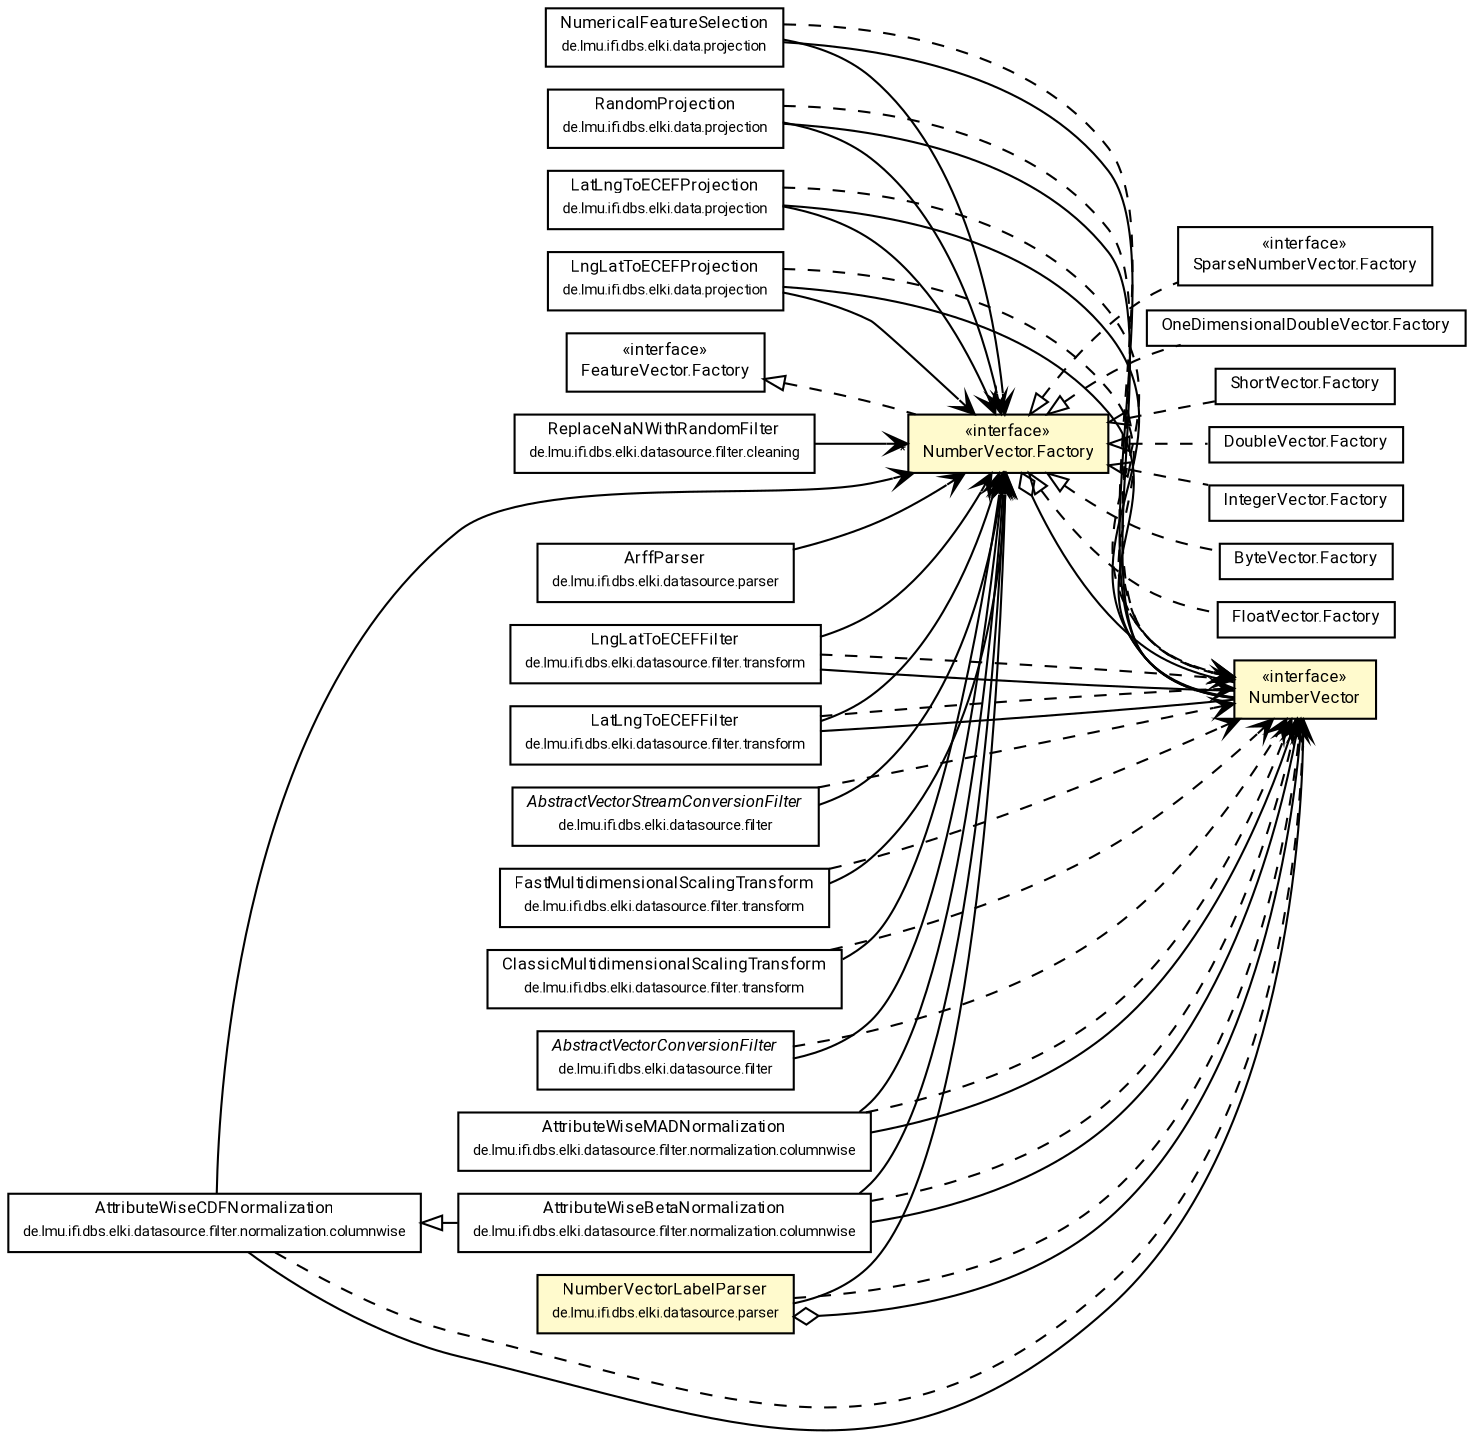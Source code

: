 #!/usr/local/bin/dot
#
# Class diagram 
# Generated by UMLGraph version R5_7_2-60-g0e99a6 (http://www.spinellis.gr/umlgraph/)
#

digraph G {
	graph [fontnames="svg"]
	edge [fontname="Roboto",fontsize=7,labelfontname="Roboto",labelfontsize=7,color="black"];
	node [fontname="Roboto",fontcolor="black",fontsize=8,shape=plaintext,margin=0,width=0,height=0];
	nodesep=0.15;
	ranksep=0.25;
	rankdir=LR;
	// de.lmu.ifi.dbs.elki.data.FeatureVector.Factory<V extends de.lmu.ifi.dbs.elki.data.FeatureVector<? extends D>, D>
	c7440561 [label=<<table title="de.lmu.ifi.dbs.elki.data.FeatureVector.Factory" border="0" cellborder="1" cellspacing="0" cellpadding="2" href="FeatureVector.Factory.html" target="_parent">
		<tr><td><table border="0" cellspacing="0" cellpadding="1">
		<tr><td align="center" balign="center"> &#171;interface&#187; </td></tr>
		<tr><td align="center" balign="center"> <font face="Roboto">FeatureVector.Factory</font> </td></tr>
		</table></td></tr>
		</table>>, URL="FeatureVector.Factory.html"];
	// de.lmu.ifi.dbs.elki.data.NumberVector
	c7440572 [label=<<table title="de.lmu.ifi.dbs.elki.data.NumberVector" border="0" cellborder="1" cellspacing="0" cellpadding="2" bgcolor="LemonChiffon" href="NumberVector.html" target="_parent">
		<tr><td><table border="0" cellspacing="0" cellpadding="1">
		<tr><td align="center" balign="center"> &#171;interface&#187; </td></tr>
		<tr><td align="center" balign="center"> <font face="Roboto">NumberVector</font> </td></tr>
		</table></td></tr>
		</table>>, URL="NumberVector.html"];
	// de.lmu.ifi.dbs.elki.data.NumberVector.Factory<V extends de.lmu.ifi.dbs.elki.data.NumberVector>
	c7440573 [label=<<table title="de.lmu.ifi.dbs.elki.data.NumberVector.Factory" border="0" cellborder="1" cellspacing="0" cellpadding="2" bgcolor="lemonChiffon" href="NumberVector.Factory.html" target="_parent">
		<tr><td><table border="0" cellspacing="0" cellpadding="1">
		<tr><td align="center" balign="center"> &#171;interface&#187; </td></tr>
		<tr><td align="center" balign="center"> <font face="Roboto">NumberVector.Factory</font> </td></tr>
		</table></td></tr>
		</table>>, URL="NumberVector.Factory.html"];
	// de.lmu.ifi.dbs.elki.data.SparseNumberVector.Factory<V extends de.lmu.ifi.dbs.elki.data.SparseNumberVector>
	c7440579 [label=<<table title="de.lmu.ifi.dbs.elki.data.SparseNumberVector.Factory" border="0" cellborder="1" cellspacing="0" cellpadding="2" href="SparseNumberVector.Factory.html" target="_parent">
		<tr><td><table border="0" cellspacing="0" cellpadding="1">
		<tr><td align="center" balign="center"> &#171;interface&#187; </td></tr>
		<tr><td align="center" balign="center"> <font face="Roboto">SparseNumberVector.Factory</font> </td></tr>
		</table></td></tr>
		</table>>, URL="SparseNumberVector.Factory.html"];
	// de.lmu.ifi.dbs.elki.data.projection.NumericalFeatureSelection<V extends de.lmu.ifi.dbs.elki.data.NumberVector>
	c7440614 [label=<<table title="de.lmu.ifi.dbs.elki.data.projection.NumericalFeatureSelection" border="0" cellborder="1" cellspacing="0" cellpadding="2" href="projection/NumericalFeatureSelection.html" target="_parent">
		<tr><td><table border="0" cellspacing="0" cellpadding="1">
		<tr><td align="center" balign="center"> <font face="Roboto">NumericalFeatureSelection</font> </td></tr>
		<tr><td align="center" balign="center"> <font face="Roboto" point-size="7.0">de.lmu.ifi.dbs.elki.data.projection</font> </td></tr>
		</table></td></tr>
		</table>>, URL="projection/NumericalFeatureSelection.html"];
	// de.lmu.ifi.dbs.elki.data.projection.RandomProjection<V extends de.lmu.ifi.dbs.elki.data.NumberVector>
	c7440618 [label=<<table title="de.lmu.ifi.dbs.elki.data.projection.RandomProjection" border="0" cellborder="1" cellspacing="0" cellpadding="2" href="projection/RandomProjection.html" target="_parent">
		<tr><td><table border="0" cellspacing="0" cellpadding="1">
		<tr><td align="center" balign="center"> <font face="Roboto">RandomProjection</font> </td></tr>
		<tr><td align="center" balign="center"> <font face="Roboto" point-size="7.0">de.lmu.ifi.dbs.elki.data.projection</font> </td></tr>
		</table></td></tr>
		</table>>, URL="projection/RandomProjection.html"];
	// de.lmu.ifi.dbs.elki.data.OneDimensionalDoubleVector.Factory
	c7440625 [label=<<table title="de.lmu.ifi.dbs.elki.data.OneDimensionalDoubleVector.Factory" border="0" cellborder="1" cellspacing="0" cellpadding="2" href="OneDimensionalDoubleVector.Factory.html" target="_parent">
		<tr><td><table border="0" cellspacing="0" cellpadding="1">
		<tr><td align="center" balign="center"> <font face="Roboto">OneDimensionalDoubleVector.Factory</font> </td></tr>
		</table></td></tr>
		</table>>, URL="OneDimensionalDoubleVector.Factory.html"];
	// de.lmu.ifi.dbs.elki.data.ShortVector.Factory
	c7440632 [label=<<table title="de.lmu.ifi.dbs.elki.data.ShortVector.Factory" border="0" cellborder="1" cellspacing="0" cellpadding="2" href="ShortVector.Factory.html" target="_parent">
		<tr><td><table border="0" cellspacing="0" cellpadding="1">
		<tr><td align="center" balign="center"> <font face="Roboto">ShortVector.Factory</font> </td></tr>
		</table></td></tr>
		</table>>, URL="ShortVector.Factory.html"];
	// de.lmu.ifi.dbs.elki.data.DoubleVector.Factory
	c7440644 [label=<<table title="de.lmu.ifi.dbs.elki.data.DoubleVector.Factory" border="0" cellborder="1" cellspacing="0" cellpadding="2" href="DoubleVector.Factory.html" target="_parent">
		<tr><td><table border="0" cellspacing="0" cellpadding="1">
		<tr><td align="center" balign="center"> <font face="Roboto">DoubleVector.Factory</font> </td></tr>
		</table></td></tr>
		</table>>, URL="DoubleVector.Factory.html"];
	// de.lmu.ifi.dbs.elki.data.IntegerVector.Factory
	c7440667 [label=<<table title="de.lmu.ifi.dbs.elki.data.IntegerVector.Factory" border="0" cellborder="1" cellspacing="0" cellpadding="2" href="IntegerVector.Factory.html" target="_parent">
		<tr><td><table border="0" cellspacing="0" cellpadding="1">
		<tr><td align="center" balign="center"> <font face="Roboto">IntegerVector.Factory</font> </td></tr>
		</table></td></tr>
		</table>>, URL="IntegerVector.Factory.html"];
	// de.lmu.ifi.dbs.elki.data.ByteVector.Factory
	c7440682 [label=<<table title="de.lmu.ifi.dbs.elki.data.ByteVector.Factory" border="0" cellborder="1" cellspacing="0" cellpadding="2" href="ByteVector.Factory.html" target="_parent">
		<tr><td><table border="0" cellspacing="0" cellpadding="1">
		<tr><td align="center" balign="center"> <font face="Roboto">ByteVector.Factory</font> </td></tr>
		</table></td></tr>
		</table>>, URL="ByteVector.Factory.html"];
	// de.lmu.ifi.dbs.elki.data.FloatVector.Factory
	c7440687 [label=<<table title="de.lmu.ifi.dbs.elki.data.FloatVector.Factory" border="0" cellborder="1" cellspacing="0" cellpadding="2" href="FloatVector.Factory.html" target="_parent">
		<tr><td><table border="0" cellspacing="0" cellpadding="1">
		<tr><td align="center" balign="center"> <font face="Roboto">FloatVector.Factory</font> </td></tr>
		</table></td></tr>
		</table>>, URL="FloatVector.Factory.html"];
	// de.lmu.ifi.dbs.elki.data.projection.LatLngToECEFProjection<V extends de.lmu.ifi.dbs.elki.data.NumberVector>
	c7441669 [label=<<table title="de.lmu.ifi.dbs.elki.data.projection.LatLngToECEFProjection" border="0" cellborder="1" cellspacing="0" cellpadding="2" href="projection/LatLngToECEFProjection.html" target="_parent">
		<tr><td><table border="0" cellspacing="0" cellpadding="1">
		<tr><td align="center" balign="center"> <font face="Roboto">LatLngToECEFProjection</font> </td></tr>
		<tr><td align="center" balign="center"> <font face="Roboto" point-size="7.0">de.lmu.ifi.dbs.elki.data.projection</font> </td></tr>
		</table></td></tr>
		</table>>, URL="projection/LatLngToECEFProjection.html"];
	// de.lmu.ifi.dbs.elki.data.projection.LngLatToECEFProjection<V extends de.lmu.ifi.dbs.elki.data.NumberVector>
	c7441671 [label=<<table title="de.lmu.ifi.dbs.elki.data.projection.LngLatToECEFProjection" border="0" cellborder="1" cellspacing="0" cellpadding="2" href="projection/LngLatToECEFProjection.html" target="_parent">
		<tr><td><table border="0" cellspacing="0" cellpadding="1">
		<tr><td align="center" balign="center"> <font face="Roboto">LngLatToECEFProjection</font> </td></tr>
		<tr><td align="center" balign="center"> <font face="Roboto" point-size="7.0">de.lmu.ifi.dbs.elki.data.projection</font> </td></tr>
		</table></td></tr>
		</table>>, URL="projection/LngLatToECEFProjection.html"];
	// de.lmu.ifi.dbs.elki.datasource.filter.transform.LngLatToECEFFilter<V extends de.lmu.ifi.dbs.elki.data.NumberVector>
	c7441673 [label=<<table title="de.lmu.ifi.dbs.elki.datasource.filter.transform.LngLatToECEFFilter" border="0" cellborder="1" cellspacing="0" cellpadding="2" href="../datasource/filter/transform/LngLatToECEFFilter.html" target="_parent">
		<tr><td><table border="0" cellspacing="0" cellpadding="1">
		<tr><td align="center" balign="center"> <font face="Roboto">LngLatToECEFFilter</font> </td></tr>
		<tr><td align="center" balign="center"> <font face="Roboto" point-size="7.0">de.lmu.ifi.dbs.elki.datasource.filter.transform</font> </td></tr>
		</table></td></tr>
		</table>>, URL="../datasource/filter/transform/LngLatToECEFFilter.html"];
	// de.lmu.ifi.dbs.elki.datasource.filter.transform.LatLngToECEFFilter<V extends de.lmu.ifi.dbs.elki.data.NumberVector>
	c7441675 [label=<<table title="de.lmu.ifi.dbs.elki.datasource.filter.transform.LatLngToECEFFilter" border="0" cellborder="1" cellspacing="0" cellpadding="2" href="../datasource/filter/transform/LatLngToECEFFilter.html" target="_parent">
		<tr><td><table border="0" cellspacing="0" cellpadding="1">
		<tr><td align="center" balign="center"> <font face="Roboto">LatLngToECEFFilter</font> </td></tr>
		<tr><td align="center" balign="center"> <font face="Roboto" point-size="7.0">de.lmu.ifi.dbs.elki.datasource.filter.transform</font> </td></tr>
		</table></td></tr>
		</table>>, URL="../datasource/filter/transform/LatLngToECEFFilter.html"];
	// de.lmu.ifi.dbs.elki.datasource.filter.AbstractVectorStreamConversionFilter<I, O extends de.lmu.ifi.dbs.elki.data.NumberVector>
	c7442075 [label=<<table title="de.lmu.ifi.dbs.elki.datasource.filter.AbstractVectorStreamConversionFilter" border="0" cellborder="1" cellspacing="0" cellpadding="2" href="../datasource/filter/AbstractVectorStreamConversionFilter.html" target="_parent">
		<tr><td><table border="0" cellspacing="0" cellpadding="1">
		<tr><td align="center" balign="center"> <font face="Roboto"><i>AbstractVectorStreamConversionFilter</i></font> </td></tr>
		<tr><td align="center" balign="center"> <font face="Roboto" point-size="7.0">de.lmu.ifi.dbs.elki.datasource.filter</font> </td></tr>
		</table></td></tr>
		</table>>, URL="../datasource/filter/AbstractVectorStreamConversionFilter.html"];
	// de.lmu.ifi.dbs.elki.datasource.filter.transform.FastMultidimensionalScalingTransform<I, O extends de.lmu.ifi.dbs.elki.data.NumberVector>
	c7442087 [label=<<table title="de.lmu.ifi.dbs.elki.datasource.filter.transform.FastMultidimensionalScalingTransform" border="0" cellborder="1" cellspacing="0" cellpadding="2" href="../datasource/filter/transform/FastMultidimensionalScalingTransform.html" target="_parent">
		<tr><td><table border="0" cellspacing="0" cellpadding="1">
		<tr><td align="center" balign="center"> <font face="Roboto">FastMultidimensionalScalingTransform</font> </td></tr>
		<tr><td align="center" balign="center"> <font face="Roboto" point-size="7.0">de.lmu.ifi.dbs.elki.datasource.filter.transform</font> </td></tr>
		</table></td></tr>
		</table>>, URL="../datasource/filter/transform/FastMultidimensionalScalingTransform.html"];
	// de.lmu.ifi.dbs.elki.datasource.filter.transform.ClassicMultidimensionalScalingTransform<I, O extends de.lmu.ifi.dbs.elki.data.NumberVector>
	c7442089 [label=<<table title="de.lmu.ifi.dbs.elki.datasource.filter.transform.ClassicMultidimensionalScalingTransform" border="0" cellborder="1" cellspacing="0" cellpadding="2" href="../datasource/filter/transform/ClassicMultidimensionalScalingTransform.html" target="_parent">
		<tr><td><table border="0" cellspacing="0" cellpadding="1">
		<tr><td align="center" balign="center"> <font face="Roboto">ClassicMultidimensionalScalingTransform</font> </td></tr>
		<tr><td align="center" balign="center"> <font face="Roboto" point-size="7.0">de.lmu.ifi.dbs.elki.datasource.filter.transform</font> </td></tr>
		</table></td></tr>
		</table>>, URL="../datasource/filter/transform/ClassicMultidimensionalScalingTransform.html"];
	// de.lmu.ifi.dbs.elki.datasource.filter.AbstractVectorConversionFilter<I, O extends de.lmu.ifi.dbs.elki.data.NumberVector>
	c7442098 [label=<<table title="de.lmu.ifi.dbs.elki.datasource.filter.AbstractVectorConversionFilter" border="0" cellborder="1" cellspacing="0" cellpadding="2" href="../datasource/filter/AbstractVectorConversionFilter.html" target="_parent">
		<tr><td><table border="0" cellspacing="0" cellpadding="1">
		<tr><td align="center" balign="center"> <font face="Roboto"><i>AbstractVectorConversionFilter</i></font> </td></tr>
		<tr><td align="center" balign="center"> <font face="Roboto" point-size="7.0">de.lmu.ifi.dbs.elki.datasource.filter</font> </td></tr>
		</table></td></tr>
		</table>>, URL="../datasource/filter/AbstractVectorConversionFilter.html"];
	// de.lmu.ifi.dbs.elki.datasource.filter.cleaning.ReplaceNaNWithRandomFilter
	c7442127 [label=<<table title="de.lmu.ifi.dbs.elki.datasource.filter.cleaning.ReplaceNaNWithRandomFilter" border="0" cellborder="1" cellspacing="0" cellpadding="2" href="../datasource/filter/cleaning/ReplaceNaNWithRandomFilter.html" target="_parent">
		<tr><td><table border="0" cellspacing="0" cellpadding="1">
		<tr><td align="center" balign="center"> <font face="Roboto">ReplaceNaNWithRandomFilter</font> </td></tr>
		<tr><td align="center" balign="center"> <font face="Roboto" point-size="7.0">de.lmu.ifi.dbs.elki.datasource.filter.cleaning</font> </td></tr>
		</table></td></tr>
		</table>>, URL="../datasource/filter/cleaning/ReplaceNaNWithRandomFilter.html"];
	// de.lmu.ifi.dbs.elki.datasource.filter.normalization.columnwise.AttributeWiseMADNormalization<V extends de.lmu.ifi.dbs.elki.data.NumberVector>
	c7442144 [label=<<table title="de.lmu.ifi.dbs.elki.datasource.filter.normalization.columnwise.AttributeWiseMADNormalization" border="0" cellborder="1" cellspacing="0" cellpadding="2" href="../datasource/filter/normalization/columnwise/AttributeWiseMADNormalization.html" target="_parent">
		<tr><td><table border="0" cellspacing="0" cellpadding="1">
		<tr><td align="center" balign="center"> <font face="Roboto">AttributeWiseMADNormalization</font> </td></tr>
		<tr><td align="center" balign="center"> <font face="Roboto" point-size="7.0">de.lmu.ifi.dbs.elki.datasource.filter.normalization.columnwise</font> </td></tr>
		</table></td></tr>
		</table>>, URL="../datasource/filter/normalization/columnwise/AttributeWiseMADNormalization.html"];
	// de.lmu.ifi.dbs.elki.datasource.filter.normalization.columnwise.AttributeWiseBetaNormalization<V extends de.lmu.ifi.dbs.elki.data.NumberVector>
	c7442149 [label=<<table title="de.lmu.ifi.dbs.elki.datasource.filter.normalization.columnwise.AttributeWiseBetaNormalization" border="0" cellborder="1" cellspacing="0" cellpadding="2" href="../datasource/filter/normalization/columnwise/AttributeWiseBetaNormalization.html" target="_parent">
		<tr><td><table border="0" cellspacing="0" cellpadding="1">
		<tr><td align="center" balign="center"> <font face="Roboto">AttributeWiseBetaNormalization</font> </td></tr>
		<tr><td align="center" balign="center"> <font face="Roboto" point-size="7.0">de.lmu.ifi.dbs.elki.datasource.filter.normalization.columnwise</font> </td></tr>
		</table></td></tr>
		</table>>, URL="../datasource/filter/normalization/columnwise/AttributeWiseBetaNormalization.html"];
	// de.lmu.ifi.dbs.elki.datasource.filter.normalization.columnwise.AttributeWiseCDFNormalization<V extends de.lmu.ifi.dbs.elki.data.NumberVector>
	c7442151 [label=<<table title="de.lmu.ifi.dbs.elki.datasource.filter.normalization.columnwise.AttributeWiseCDFNormalization" border="0" cellborder="1" cellspacing="0" cellpadding="2" href="../datasource/filter/normalization/columnwise/AttributeWiseCDFNormalization.html" target="_parent">
		<tr><td><table border="0" cellspacing="0" cellpadding="1">
		<tr><td align="center" balign="center"> <font face="Roboto">AttributeWiseCDFNormalization</font> </td></tr>
		<tr><td align="center" balign="center"> <font face="Roboto" point-size="7.0">de.lmu.ifi.dbs.elki.datasource.filter.normalization.columnwise</font> </td></tr>
		</table></td></tr>
		</table>>, URL="../datasource/filter/normalization/columnwise/AttributeWiseCDFNormalization.html"];
	// de.lmu.ifi.dbs.elki.datasource.parser.NumberVectorLabelParser<V extends de.lmu.ifi.dbs.elki.data.NumberVector>
	c7442159 [label=<<table title="de.lmu.ifi.dbs.elki.datasource.parser.NumberVectorLabelParser" border="0" cellborder="1" cellspacing="0" cellpadding="2" bgcolor="LemonChiffon" href="../datasource/parser/NumberVectorLabelParser.html" target="_parent">
		<tr><td><table border="0" cellspacing="0" cellpadding="1">
		<tr><td align="center" balign="center"> <font face="Roboto">NumberVectorLabelParser</font> </td></tr>
		<tr><td align="center" balign="center"> <font face="Roboto" point-size="7.0">de.lmu.ifi.dbs.elki.datasource.parser</font> </td></tr>
		</table></td></tr>
		</table>>, URL="../datasource/parser/NumberVectorLabelParser.html"];
	// de.lmu.ifi.dbs.elki.datasource.parser.ArffParser
	c7442165 [label=<<table title="de.lmu.ifi.dbs.elki.datasource.parser.ArffParser" border="0" cellborder="1" cellspacing="0" cellpadding="2" href="../datasource/parser/ArffParser.html" target="_parent">
		<tr><td><table border="0" cellspacing="0" cellpadding="1">
		<tr><td align="center" balign="center"> <font face="Roboto">ArffParser</font> </td></tr>
		<tr><td align="center" balign="center"> <font face="Roboto" point-size="7.0">de.lmu.ifi.dbs.elki.datasource.parser</font> </td></tr>
		</table></td></tr>
		</table>>, URL="../datasource/parser/ArffParser.html"];
	// de.lmu.ifi.dbs.elki.data.NumberVector.Factory<V extends de.lmu.ifi.dbs.elki.data.NumberVector> implements de.lmu.ifi.dbs.elki.data.FeatureVector.Factory<V extends de.lmu.ifi.dbs.elki.data.FeatureVector<? extends D>, D>
	c7440561 -> c7440573 [arrowtail=empty,style=dashed,dir=back,weight=9];
	// de.lmu.ifi.dbs.elki.data.NumberVector.Factory<V extends de.lmu.ifi.dbs.elki.data.NumberVector> has de.lmu.ifi.dbs.elki.data.NumberVector
	c7440573 -> c7440572 [arrowhead=none,arrowtail=ediamond,dir=back,weight=4];
	// de.lmu.ifi.dbs.elki.data.SparseNumberVector.Factory<V extends de.lmu.ifi.dbs.elki.data.SparseNumberVector> implements de.lmu.ifi.dbs.elki.data.NumberVector.Factory<V extends de.lmu.ifi.dbs.elki.data.NumberVector>
	c7440573 -> c7440579 [arrowtail=empty,style=dashed,dir=back,weight=9];
	// de.lmu.ifi.dbs.elki.data.projection.NumericalFeatureSelection<V extends de.lmu.ifi.dbs.elki.data.NumberVector> assoc de.lmu.ifi.dbs.elki.data.NumberVector
	c7440614 -> c7440572 [arrowhead=none,weight=2];
	// de.lmu.ifi.dbs.elki.data.projection.RandomProjection<V extends de.lmu.ifi.dbs.elki.data.NumberVector> assoc de.lmu.ifi.dbs.elki.data.NumberVector
	c7440618 -> c7440572 [arrowhead=none,weight=2];
	// de.lmu.ifi.dbs.elki.data.OneDimensionalDoubleVector.Factory implements de.lmu.ifi.dbs.elki.data.NumberVector.Factory<V extends de.lmu.ifi.dbs.elki.data.NumberVector>
	c7440573 -> c7440625 [arrowtail=empty,style=dashed,dir=back,weight=9];
	// de.lmu.ifi.dbs.elki.data.ShortVector.Factory implements de.lmu.ifi.dbs.elki.data.NumberVector.Factory<V extends de.lmu.ifi.dbs.elki.data.NumberVector>
	c7440573 -> c7440632 [arrowtail=empty,style=dashed,dir=back,weight=9];
	// de.lmu.ifi.dbs.elki.data.DoubleVector.Factory implements de.lmu.ifi.dbs.elki.data.NumberVector.Factory<V extends de.lmu.ifi.dbs.elki.data.NumberVector>
	c7440573 -> c7440644 [arrowtail=empty,style=dashed,dir=back,weight=9];
	// de.lmu.ifi.dbs.elki.data.IntegerVector.Factory implements de.lmu.ifi.dbs.elki.data.NumberVector.Factory<V extends de.lmu.ifi.dbs.elki.data.NumberVector>
	c7440573 -> c7440667 [arrowtail=empty,style=dashed,dir=back,weight=9];
	// de.lmu.ifi.dbs.elki.data.ByteVector.Factory implements de.lmu.ifi.dbs.elki.data.NumberVector.Factory<V extends de.lmu.ifi.dbs.elki.data.NumberVector>
	c7440573 -> c7440682 [arrowtail=empty,style=dashed,dir=back,weight=9];
	// de.lmu.ifi.dbs.elki.data.FloatVector.Factory implements de.lmu.ifi.dbs.elki.data.NumberVector.Factory<V extends de.lmu.ifi.dbs.elki.data.NumberVector>
	c7440573 -> c7440687 [arrowtail=empty,style=dashed,dir=back,weight=9];
	// de.lmu.ifi.dbs.elki.data.projection.LatLngToECEFProjection<V extends de.lmu.ifi.dbs.elki.data.NumberVector> assoc de.lmu.ifi.dbs.elki.data.NumberVector
	c7441669 -> c7440572 [arrowhead=none,weight=2];
	// de.lmu.ifi.dbs.elki.data.projection.LngLatToECEFProjection<V extends de.lmu.ifi.dbs.elki.data.NumberVector> assoc de.lmu.ifi.dbs.elki.data.NumberVector
	c7441671 -> c7440572 [arrowhead=none,weight=2];
	// de.lmu.ifi.dbs.elki.datasource.filter.transform.LngLatToECEFFilter<V extends de.lmu.ifi.dbs.elki.data.NumberVector> assoc de.lmu.ifi.dbs.elki.data.NumberVector
	c7441673 -> c7440572 [arrowhead=none,weight=2];
	// de.lmu.ifi.dbs.elki.datasource.filter.transform.LatLngToECEFFilter<V extends de.lmu.ifi.dbs.elki.data.NumberVector> assoc de.lmu.ifi.dbs.elki.data.NumberVector
	c7441675 -> c7440572 [arrowhead=none,weight=2];
	// de.lmu.ifi.dbs.elki.datasource.filter.normalization.columnwise.AttributeWiseMADNormalization<V extends de.lmu.ifi.dbs.elki.data.NumberVector> assoc de.lmu.ifi.dbs.elki.data.NumberVector
	c7442144 -> c7440572 [arrowhead=none,weight=2];
	// de.lmu.ifi.dbs.elki.datasource.filter.normalization.columnwise.AttributeWiseBetaNormalization<V extends de.lmu.ifi.dbs.elki.data.NumberVector> extends de.lmu.ifi.dbs.elki.datasource.filter.normalization.columnwise.AttributeWiseCDFNormalization<V extends de.lmu.ifi.dbs.elki.data.NumberVector>
	c7442151 -> c7442149 [arrowtail=empty,dir=back,weight=10];
	// de.lmu.ifi.dbs.elki.datasource.filter.normalization.columnwise.AttributeWiseBetaNormalization<V extends de.lmu.ifi.dbs.elki.data.NumberVector> assoc de.lmu.ifi.dbs.elki.data.NumberVector
	c7442149 -> c7440572 [arrowhead=none,weight=2];
	// de.lmu.ifi.dbs.elki.datasource.filter.normalization.columnwise.AttributeWiseCDFNormalization<V extends de.lmu.ifi.dbs.elki.data.NumberVector> assoc de.lmu.ifi.dbs.elki.data.NumberVector
	c7442151 -> c7440572 [arrowhead=none,weight=2];
	// de.lmu.ifi.dbs.elki.datasource.parser.NumberVectorLabelParser<V extends de.lmu.ifi.dbs.elki.data.NumberVector> has de.lmu.ifi.dbs.elki.data.NumberVector
	c7442159 -> c7440572 [arrowhead=none,arrowtail=ediamond,dir=back,weight=4];
	// de.lmu.ifi.dbs.elki.data.projection.NumericalFeatureSelection<V extends de.lmu.ifi.dbs.elki.data.NumberVector> navassoc de.lmu.ifi.dbs.elki.data.NumberVector.Factory<V extends de.lmu.ifi.dbs.elki.data.NumberVector>
	c7440614 -> c7440573 [arrowhead=open,weight=1];
	// de.lmu.ifi.dbs.elki.data.projection.RandomProjection<V extends de.lmu.ifi.dbs.elki.data.NumberVector> navassoc de.lmu.ifi.dbs.elki.data.NumberVector.Factory<V extends de.lmu.ifi.dbs.elki.data.NumberVector>
	c7440618 -> c7440573 [arrowhead=open,weight=1];
	// de.lmu.ifi.dbs.elki.data.projection.LatLngToECEFProjection<V extends de.lmu.ifi.dbs.elki.data.NumberVector> navassoc de.lmu.ifi.dbs.elki.data.NumberVector.Factory<V extends de.lmu.ifi.dbs.elki.data.NumberVector>
	c7441669 -> c7440573 [arrowhead=open,weight=1];
	// de.lmu.ifi.dbs.elki.data.projection.LngLatToECEFProjection<V extends de.lmu.ifi.dbs.elki.data.NumberVector> navassoc de.lmu.ifi.dbs.elki.data.NumberVector.Factory<V extends de.lmu.ifi.dbs.elki.data.NumberVector>
	c7441671 -> c7440573 [arrowhead=open,weight=1];
	// de.lmu.ifi.dbs.elki.datasource.filter.transform.LngLatToECEFFilter<V extends de.lmu.ifi.dbs.elki.data.NumberVector> navassoc de.lmu.ifi.dbs.elki.data.NumberVector.Factory<V extends de.lmu.ifi.dbs.elki.data.NumberVector>
	c7441673 -> c7440573 [arrowhead=open,weight=1];
	// de.lmu.ifi.dbs.elki.datasource.filter.transform.LatLngToECEFFilter<V extends de.lmu.ifi.dbs.elki.data.NumberVector> navassoc de.lmu.ifi.dbs.elki.data.NumberVector.Factory<V extends de.lmu.ifi.dbs.elki.data.NumberVector>
	c7441675 -> c7440573 [arrowhead=open,weight=1];
	// de.lmu.ifi.dbs.elki.datasource.filter.AbstractVectorStreamConversionFilter<I, O extends de.lmu.ifi.dbs.elki.data.NumberVector> navassoc de.lmu.ifi.dbs.elki.data.NumberVector.Factory<V extends de.lmu.ifi.dbs.elki.data.NumberVector>
	c7442075 -> c7440573 [arrowhead=open,weight=1];
	// de.lmu.ifi.dbs.elki.datasource.filter.transform.FastMultidimensionalScalingTransform<I, O extends de.lmu.ifi.dbs.elki.data.NumberVector> navassoc de.lmu.ifi.dbs.elki.data.NumberVector.Factory<V extends de.lmu.ifi.dbs.elki.data.NumberVector>
	c7442087 -> c7440573 [arrowhead=open,weight=1];
	// de.lmu.ifi.dbs.elki.datasource.filter.transform.ClassicMultidimensionalScalingTransform<I, O extends de.lmu.ifi.dbs.elki.data.NumberVector> navassoc de.lmu.ifi.dbs.elki.data.NumberVector.Factory<V extends de.lmu.ifi.dbs.elki.data.NumberVector>
	c7442089 -> c7440573 [arrowhead=open,weight=1];
	// de.lmu.ifi.dbs.elki.datasource.filter.AbstractVectorConversionFilter<I, O extends de.lmu.ifi.dbs.elki.data.NumberVector> navassoc de.lmu.ifi.dbs.elki.data.NumberVector.Factory<V extends de.lmu.ifi.dbs.elki.data.NumberVector>
	c7442098 -> c7440573 [arrowhead=open,weight=1];
	// de.lmu.ifi.dbs.elki.datasource.filter.cleaning.ReplaceNaNWithRandomFilter navassoc de.lmu.ifi.dbs.elki.data.NumberVector.Factory<V extends de.lmu.ifi.dbs.elki.data.NumberVector>
	c7442127 -> c7440573 [arrowhead=open,weight=1,headlabel="*"];
	// de.lmu.ifi.dbs.elki.datasource.filter.normalization.columnwise.AttributeWiseMADNormalization<V extends de.lmu.ifi.dbs.elki.data.NumberVector> navassoc de.lmu.ifi.dbs.elki.data.NumberVector.Factory<V extends de.lmu.ifi.dbs.elki.data.NumberVector>
	c7442144 -> c7440573 [arrowhead=open,weight=1];
	// de.lmu.ifi.dbs.elki.datasource.filter.normalization.columnwise.AttributeWiseBetaNormalization<V extends de.lmu.ifi.dbs.elki.data.NumberVector> navassoc de.lmu.ifi.dbs.elki.data.NumberVector.Factory<V extends de.lmu.ifi.dbs.elki.data.NumberVector>
	c7442149 -> c7440573 [arrowhead=open,weight=1];
	// de.lmu.ifi.dbs.elki.datasource.filter.normalization.columnwise.AttributeWiseCDFNormalization<V extends de.lmu.ifi.dbs.elki.data.NumberVector> navassoc de.lmu.ifi.dbs.elki.data.NumberVector.Factory<V extends de.lmu.ifi.dbs.elki.data.NumberVector>
	c7442151 -> c7440573 [arrowhead=open,weight=1];
	// de.lmu.ifi.dbs.elki.datasource.parser.NumberVectorLabelParser<V extends de.lmu.ifi.dbs.elki.data.NumberVector> navassoc de.lmu.ifi.dbs.elki.data.NumberVector.Factory<V extends de.lmu.ifi.dbs.elki.data.NumberVector>
	c7442159 -> c7440573 [arrowhead=open,weight=1];
	// de.lmu.ifi.dbs.elki.datasource.parser.ArffParser navassoc de.lmu.ifi.dbs.elki.data.NumberVector.Factory<V extends de.lmu.ifi.dbs.elki.data.NumberVector>
	c7442165 -> c7440573 [arrowhead=open,weight=1];
	// de.lmu.ifi.dbs.elki.data.projection.NumericalFeatureSelection<V extends de.lmu.ifi.dbs.elki.data.NumberVector> depend de.lmu.ifi.dbs.elki.data.NumberVector
	c7440614 -> c7440572 [arrowhead=open,style=dashed,weight=0];
	// de.lmu.ifi.dbs.elki.data.projection.RandomProjection<V extends de.lmu.ifi.dbs.elki.data.NumberVector> depend de.lmu.ifi.dbs.elki.data.NumberVector
	c7440618 -> c7440572 [arrowhead=open,style=dashed,weight=0];
	// de.lmu.ifi.dbs.elki.data.projection.LatLngToECEFProjection<V extends de.lmu.ifi.dbs.elki.data.NumberVector> depend de.lmu.ifi.dbs.elki.data.NumberVector
	c7441669 -> c7440572 [arrowhead=open,style=dashed,weight=0];
	// de.lmu.ifi.dbs.elki.data.projection.LngLatToECEFProjection<V extends de.lmu.ifi.dbs.elki.data.NumberVector> depend de.lmu.ifi.dbs.elki.data.NumberVector
	c7441671 -> c7440572 [arrowhead=open,style=dashed,weight=0];
	// de.lmu.ifi.dbs.elki.datasource.filter.transform.LngLatToECEFFilter<V extends de.lmu.ifi.dbs.elki.data.NumberVector> depend de.lmu.ifi.dbs.elki.data.NumberVector
	c7441673 -> c7440572 [arrowhead=open,style=dashed,weight=0];
	// de.lmu.ifi.dbs.elki.datasource.filter.transform.LatLngToECEFFilter<V extends de.lmu.ifi.dbs.elki.data.NumberVector> depend de.lmu.ifi.dbs.elki.data.NumberVector
	c7441675 -> c7440572 [arrowhead=open,style=dashed,weight=0];
	// de.lmu.ifi.dbs.elki.datasource.filter.AbstractVectorStreamConversionFilter<I, O extends de.lmu.ifi.dbs.elki.data.NumberVector> depend de.lmu.ifi.dbs.elki.data.NumberVector
	c7442075 -> c7440572 [arrowhead=open,style=dashed,weight=0];
	// de.lmu.ifi.dbs.elki.datasource.filter.transform.FastMultidimensionalScalingTransform<I, O extends de.lmu.ifi.dbs.elki.data.NumberVector> depend de.lmu.ifi.dbs.elki.data.NumberVector
	c7442087 -> c7440572 [arrowhead=open,style=dashed,weight=0];
	// de.lmu.ifi.dbs.elki.datasource.filter.transform.ClassicMultidimensionalScalingTransform<I, O extends de.lmu.ifi.dbs.elki.data.NumberVector> depend de.lmu.ifi.dbs.elki.data.NumberVector
	c7442089 -> c7440572 [arrowhead=open,style=dashed,weight=0];
	// de.lmu.ifi.dbs.elki.datasource.filter.AbstractVectorConversionFilter<I, O extends de.lmu.ifi.dbs.elki.data.NumberVector> depend de.lmu.ifi.dbs.elki.data.NumberVector
	c7442098 -> c7440572 [arrowhead=open,style=dashed,weight=0];
	// de.lmu.ifi.dbs.elki.datasource.filter.normalization.columnwise.AttributeWiseMADNormalization<V extends de.lmu.ifi.dbs.elki.data.NumberVector> depend de.lmu.ifi.dbs.elki.data.NumberVector
	c7442144 -> c7440572 [arrowhead=open,style=dashed,weight=0];
	// de.lmu.ifi.dbs.elki.datasource.filter.normalization.columnwise.AttributeWiseBetaNormalization<V extends de.lmu.ifi.dbs.elki.data.NumberVector> depend de.lmu.ifi.dbs.elki.data.NumberVector
	c7442149 -> c7440572 [arrowhead=open,style=dashed,weight=0];
	// de.lmu.ifi.dbs.elki.datasource.filter.normalization.columnwise.AttributeWiseCDFNormalization<V extends de.lmu.ifi.dbs.elki.data.NumberVector> depend de.lmu.ifi.dbs.elki.data.NumberVector
	c7442151 -> c7440572 [arrowhead=open,style=dashed,weight=0];
	// de.lmu.ifi.dbs.elki.datasource.parser.NumberVectorLabelParser<V extends de.lmu.ifi.dbs.elki.data.NumberVector> depend de.lmu.ifi.dbs.elki.data.NumberVector
	c7442159 -> c7440572 [arrowhead=open,style=dashed,weight=0];
}

